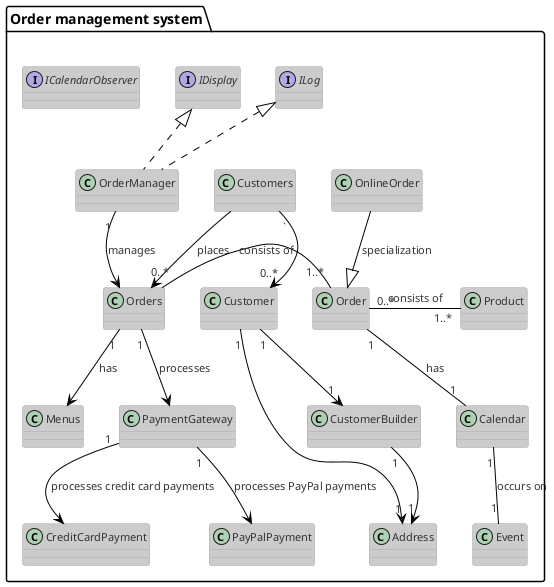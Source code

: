 @startuml 

!theme reddress-lightorange
package "Order management system" {
  
  interface ILog
  interface IDisplay
  interface ICalendarObserver
  
  ILog <|.. OrderManager
  IDisplay <|.. OrderManager  
  OrderManager "1" --> Orders : manages
  Customer "1" --> "1" Address
  Customer "1" --> "1" CustomerBuilder
  CustomerBuilder "1" --> "1" Address
  Customers "`" --> "0..*" Customer
  Customers --> Orders : places
  Orders "1" --> Menus : has
  Orders "1" --> PaymentGateway : processes
  Orders "0..*" - "1..*" Order : consists of
  
  Order "0..*" - "1..*" Product : consists of
  OnlineOrder --|> Order : specialization
  Order "1" -- "1" Calendar : has
  Calendar "1" -- "1" Event : occurs on
  
  PaymentGateway "1" --> CreditCardPayment : processes credit card payments
  PaymentGateway "1" --> PayPalPayment : processes PayPal payments
}

@enduml
